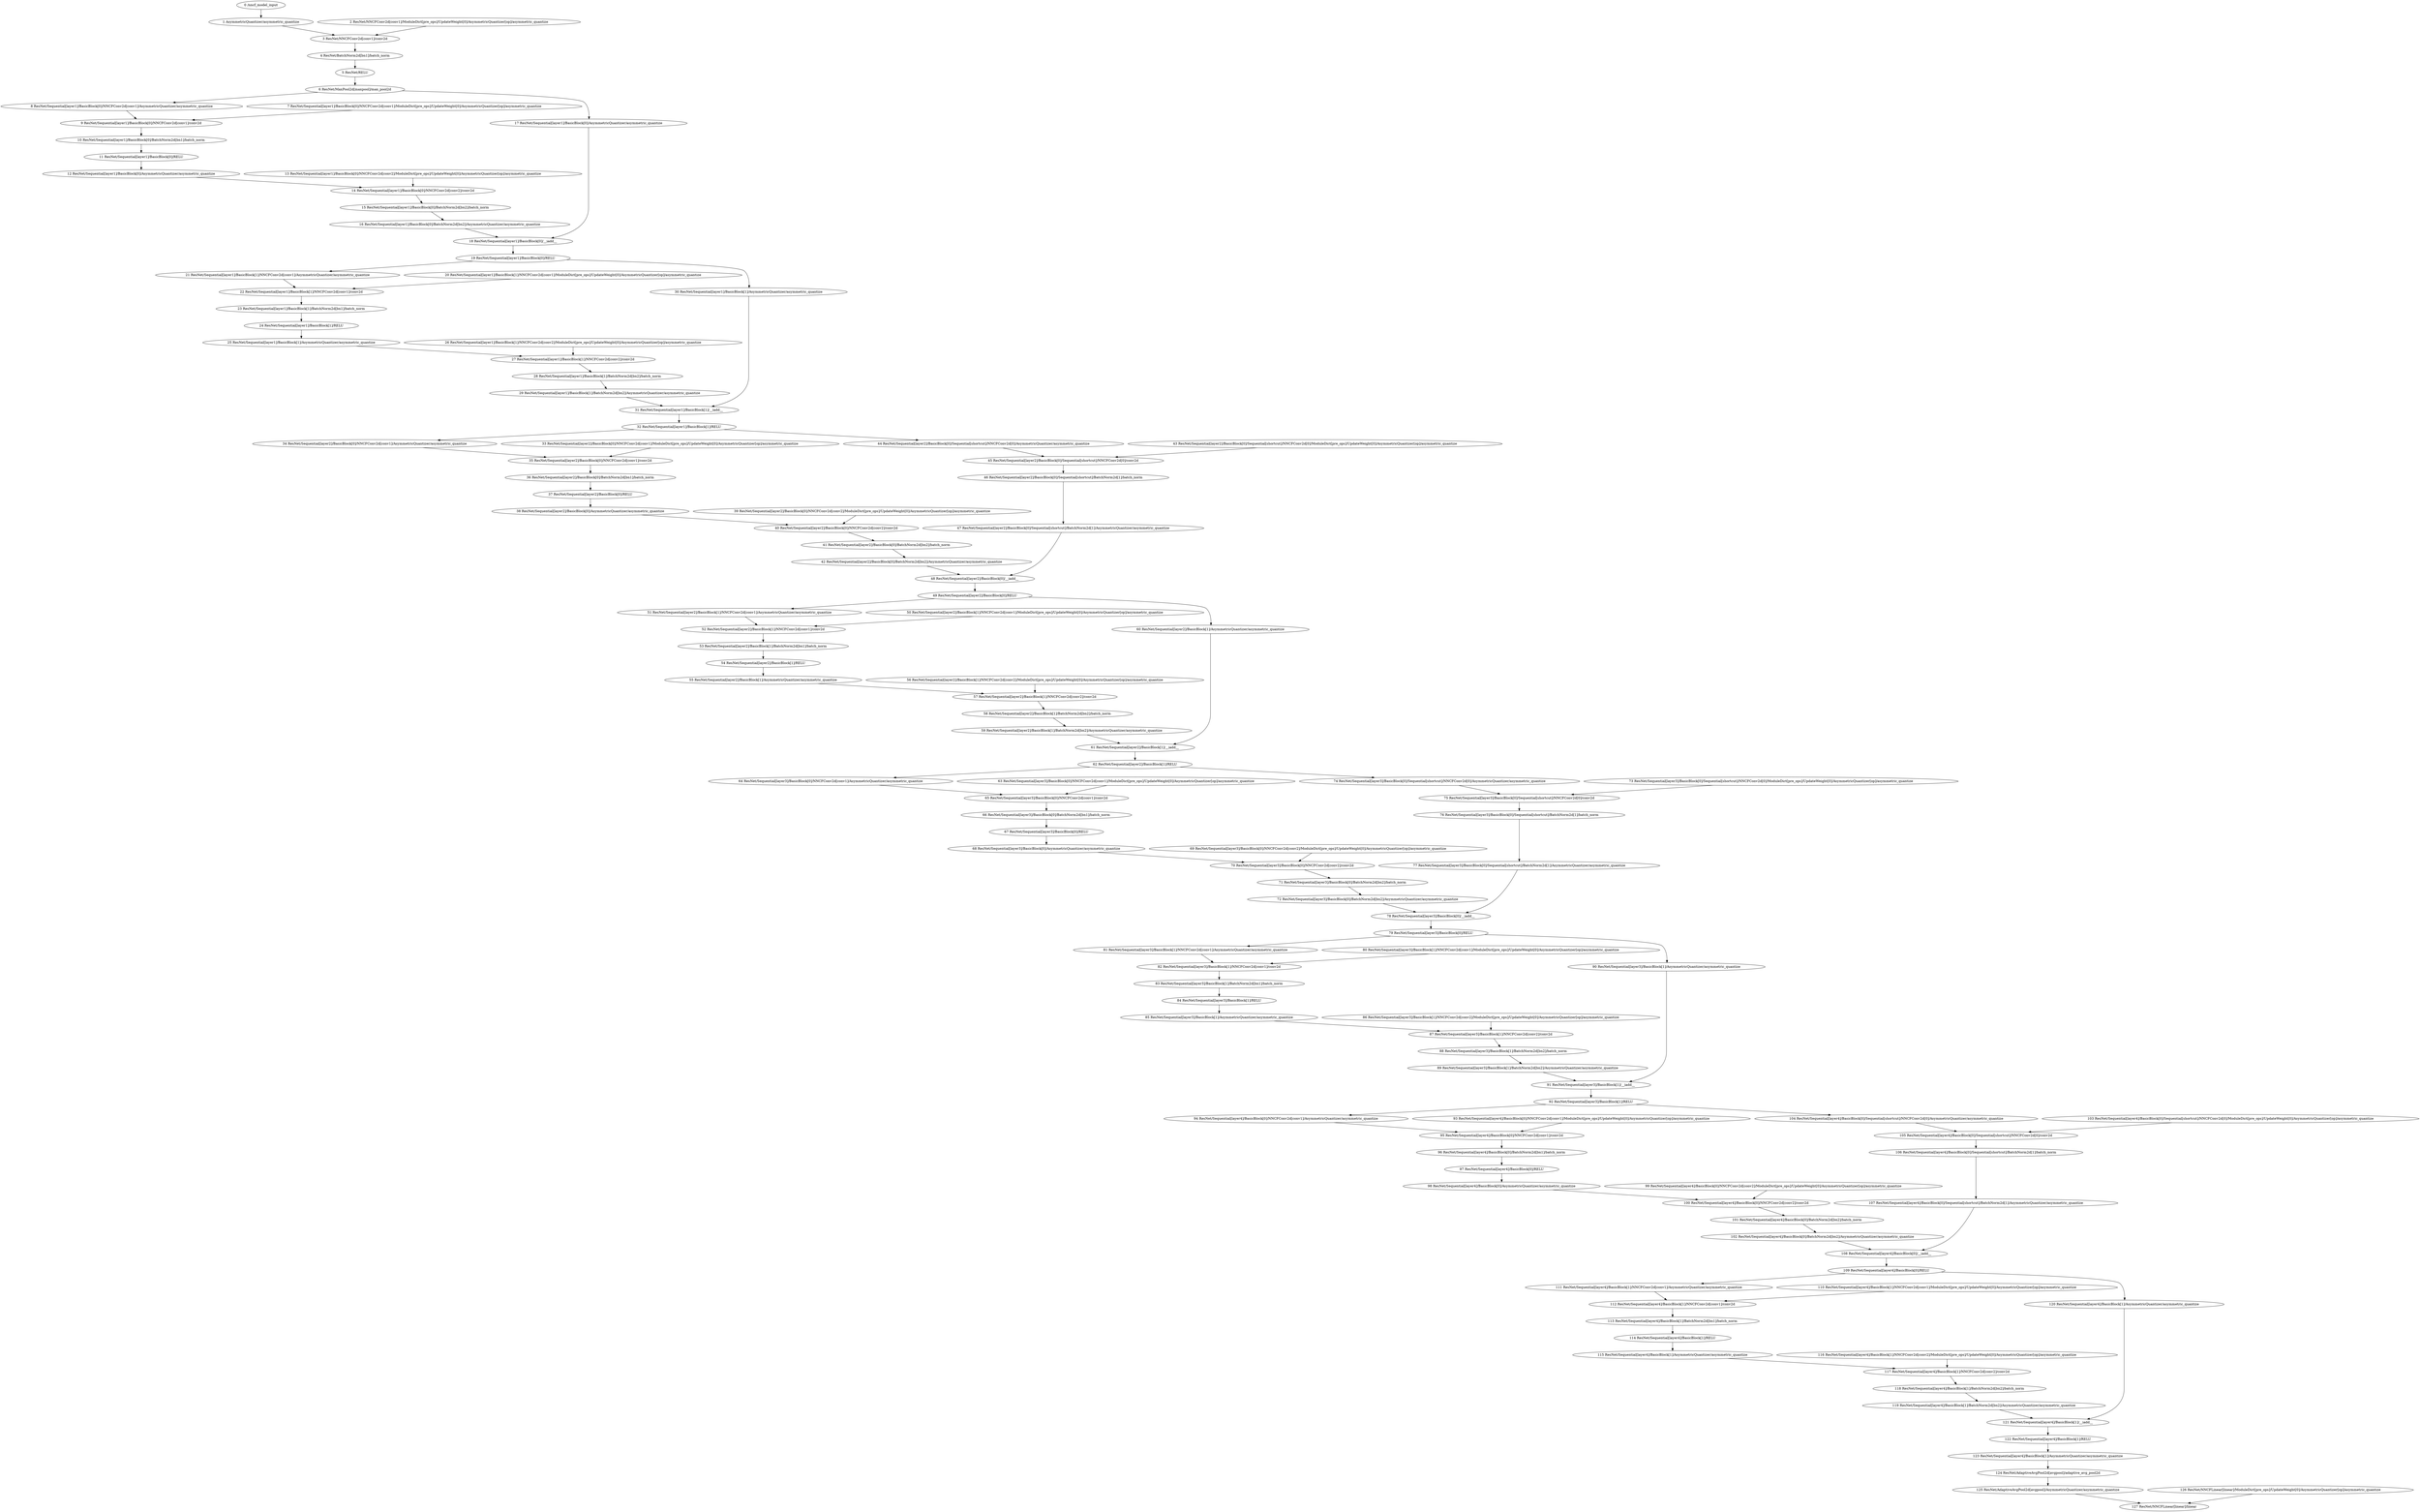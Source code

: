 strict digraph  {
"0 /nncf_model_input" [id=0, scope="", type=nncf_model_input];
"1 AsymmetricQuantizer/asymmetric_quantize" [id=1, scope=AsymmetricQuantizer, type=asymmetric_quantize];
"2 ResNet/NNCFConv2d[conv1]/ModuleDict[pre_ops]/UpdateWeight[0]/AsymmetricQuantizer[op]/asymmetric_quantize" [id=2, scope="ResNet/NNCFConv2d[conv1]/ModuleDict[pre_ops]/UpdateWeight[0]/AsymmetricQuantizer[op]", type=asymmetric_quantize];
"3 ResNet/NNCFConv2d[conv1]/conv2d" [id=3, scope="ResNet/NNCFConv2d[conv1]", type=conv2d];
"4 ResNet/BatchNorm2d[bn1]/batch_norm" [id=4, scope="ResNet/BatchNorm2d[bn1]", type=batch_norm];
"5 ResNet/RELU" [id=5, scope=ResNet, type=RELU];
"6 ResNet/MaxPool2d[maxpool]/max_pool2d" [id=6, scope="ResNet/MaxPool2d[maxpool]", type=max_pool2d];
"7 ResNet/Sequential[layer1]/BasicBlock[0]/NNCFConv2d[conv1]/ModuleDict[pre_ops]/UpdateWeight[0]/AsymmetricQuantizer[op]/asymmetric_quantize" [id=7, scope="ResNet/Sequential[layer1]/BasicBlock[0]/NNCFConv2d[conv1]/ModuleDict[pre_ops]/UpdateWeight[0]/AsymmetricQuantizer[op]", type=asymmetric_quantize];
"8 ResNet/Sequential[layer1]/BasicBlock[0]/NNCFConv2d[conv1]/AsymmetricQuantizer/asymmetric_quantize" [id=8, scope="ResNet/Sequential[layer1]/BasicBlock[0]/NNCFConv2d[conv1]/AsymmetricQuantizer", type=asymmetric_quantize];
"9 ResNet/Sequential[layer1]/BasicBlock[0]/NNCFConv2d[conv1]/conv2d" [id=9, scope="ResNet/Sequential[layer1]/BasicBlock[0]/NNCFConv2d[conv1]", type=conv2d];
"10 ResNet/Sequential[layer1]/BasicBlock[0]/BatchNorm2d[bn1]/batch_norm" [id=10, scope="ResNet/Sequential[layer1]/BasicBlock[0]/BatchNorm2d[bn1]", type=batch_norm];
"11 ResNet/Sequential[layer1]/BasicBlock[0]/RELU" [id=11, scope="ResNet/Sequential[layer1]/BasicBlock[0]", type=RELU];
"12 ResNet/Sequential[layer1]/BasicBlock[0]/AsymmetricQuantizer/asymmetric_quantize" [id=12, scope="ResNet/Sequential[layer1]/BasicBlock[0]/AsymmetricQuantizer", type=asymmetric_quantize];
"13 ResNet/Sequential[layer1]/BasicBlock[0]/NNCFConv2d[conv2]/ModuleDict[pre_ops]/UpdateWeight[0]/AsymmetricQuantizer[op]/asymmetric_quantize" [id=13, scope="ResNet/Sequential[layer1]/BasicBlock[0]/NNCFConv2d[conv2]/ModuleDict[pre_ops]/UpdateWeight[0]/AsymmetricQuantizer[op]", type=asymmetric_quantize];
"14 ResNet/Sequential[layer1]/BasicBlock[0]/NNCFConv2d[conv2]/conv2d" [id=14, scope="ResNet/Sequential[layer1]/BasicBlock[0]/NNCFConv2d[conv2]", type=conv2d];
"15 ResNet/Sequential[layer1]/BasicBlock[0]/BatchNorm2d[bn2]/batch_norm" [id=15, scope="ResNet/Sequential[layer1]/BasicBlock[0]/BatchNorm2d[bn2]", type=batch_norm];
"16 ResNet/Sequential[layer1]/BasicBlock[0]/BatchNorm2d[bn2]/AsymmetricQuantizer/asymmetric_quantize" [id=16, scope="ResNet/Sequential[layer1]/BasicBlock[0]/BatchNorm2d[bn2]/AsymmetricQuantizer", type=asymmetric_quantize];
"17 ResNet/Sequential[layer1]/BasicBlock[0]/AsymmetricQuantizer/asymmetric_quantize" [id=17, scope="ResNet/Sequential[layer1]/BasicBlock[0]/AsymmetricQuantizer", type=asymmetric_quantize];
"18 ResNet/Sequential[layer1]/BasicBlock[0]/__iadd__" [id=18, scope="ResNet/Sequential[layer1]/BasicBlock[0]", type=__iadd__];
"19 ResNet/Sequential[layer1]/BasicBlock[0]/RELU" [id=19, scope="ResNet/Sequential[layer1]/BasicBlock[0]", type=RELU];
"20 ResNet/Sequential[layer1]/BasicBlock[1]/NNCFConv2d[conv1]/ModuleDict[pre_ops]/UpdateWeight[0]/AsymmetricQuantizer[op]/asymmetric_quantize" [id=20, scope="ResNet/Sequential[layer1]/BasicBlock[1]/NNCFConv2d[conv1]/ModuleDict[pre_ops]/UpdateWeight[0]/AsymmetricQuantizer[op]", type=asymmetric_quantize];
"21 ResNet/Sequential[layer1]/BasicBlock[1]/NNCFConv2d[conv1]/AsymmetricQuantizer/asymmetric_quantize" [id=21, scope="ResNet/Sequential[layer1]/BasicBlock[1]/NNCFConv2d[conv1]/AsymmetricQuantizer", type=asymmetric_quantize];
"22 ResNet/Sequential[layer1]/BasicBlock[1]/NNCFConv2d[conv1]/conv2d" [id=22, scope="ResNet/Sequential[layer1]/BasicBlock[1]/NNCFConv2d[conv1]", type=conv2d];
"23 ResNet/Sequential[layer1]/BasicBlock[1]/BatchNorm2d[bn1]/batch_norm" [id=23, scope="ResNet/Sequential[layer1]/BasicBlock[1]/BatchNorm2d[bn1]", type=batch_norm];
"24 ResNet/Sequential[layer1]/BasicBlock[1]/RELU" [id=24, scope="ResNet/Sequential[layer1]/BasicBlock[1]", type=RELU];
"25 ResNet/Sequential[layer1]/BasicBlock[1]/AsymmetricQuantizer/asymmetric_quantize" [id=25, scope="ResNet/Sequential[layer1]/BasicBlock[1]/AsymmetricQuantizer", type=asymmetric_quantize];
"26 ResNet/Sequential[layer1]/BasicBlock[1]/NNCFConv2d[conv2]/ModuleDict[pre_ops]/UpdateWeight[0]/AsymmetricQuantizer[op]/asymmetric_quantize" [id=26, scope="ResNet/Sequential[layer1]/BasicBlock[1]/NNCFConv2d[conv2]/ModuleDict[pre_ops]/UpdateWeight[0]/AsymmetricQuantizer[op]", type=asymmetric_quantize];
"27 ResNet/Sequential[layer1]/BasicBlock[1]/NNCFConv2d[conv2]/conv2d" [id=27, scope="ResNet/Sequential[layer1]/BasicBlock[1]/NNCFConv2d[conv2]", type=conv2d];
"28 ResNet/Sequential[layer1]/BasicBlock[1]/BatchNorm2d[bn2]/batch_norm" [id=28, scope="ResNet/Sequential[layer1]/BasicBlock[1]/BatchNorm2d[bn2]", type=batch_norm];
"29 ResNet/Sequential[layer1]/BasicBlock[1]/BatchNorm2d[bn2]/AsymmetricQuantizer/asymmetric_quantize" [id=29, scope="ResNet/Sequential[layer1]/BasicBlock[1]/BatchNorm2d[bn2]/AsymmetricQuantizer", type=asymmetric_quantize];
"30 ResNet/Sequential[layer1]/BasicBlock[1]/AsymmetricQuantizer/asymmetric_quantize" [id=30, scope="ResNet/Sequential[layer1]/BasicBlock[1]/AsymmetricQuantizer", type=asymmetric_quantize];
"31 ResNet/Sequential[layer1]/BasicBlock[1]/__iadd__" [id=31, scope="ResNet/Sequential[layer1]/BasicBlock[1]", type=__iadd__];
"32 ResNet/Sequential[layer1]/BasicBlock[1]/RELU" [id=32, scope="ResNet/Sequential[layer1]/BasicBlock[1]", type=RELU];
"33 ResNet/Sequential[layer2]/BasicBlock[0]/NNCFConv2d[conv1]/ModuleDict[pre_ops]/UpdateWeight[0]/AsymmetricQuantizer[op]/asymmetric_quantize" [id=33, scope="ResNet/Sequential[layer2]/BasicBlock[0]/NNCFConv2d[conv1]/ModuleDict[pre_ops]/UpdateWeight[0]/AsymmetricQuantizer[op]", type=asymmetric_quantize];
"34 ResNet/Sequential[layer2]/BasicBlock[0]/NNCFConv2d[conv1]/AsymmetricQuantizer/asymmetric_quantize" [id=34, scope="ResNet/Sequential[layer2]/BasicBlock[0]/NNCFConv2d[conv1]/AsymmetricQuantizer", type=asymmetric_quantize];
"35 ResNet/Sequential[layer2]/BasicBlock[0]/NNCFConv2d[conv1]/conv2d" [id=35, scope="ResNet/Sequential[layer2]/BasicBlock[0]/NNCFConv2d[conv1]", type=conv2d];
"36 ResNet/Sequential[layer2]/BasicBlock[0]/BatchNorm2d[bn1]/batch_norm" [id=36, scope="ResNet/Sequential[layer2]/BasicBlock[0]/BatchNorm2d[bn1]", type=batch_norm];
"37 ResNet/Sequential[layer2]/BasicBlock[0]/RELU" [id=37, scope="ResNet/Sequential[layer2]/BasicBlock[0]", type=RELU];
"38 ResNet/Sequential[layer2]/BasicBlock[0]/AsymmetricQuantizer/asymmetric_quantize" [id=38, scope="ResNet/Sequential[layer2]/BasicBlock[0]/AsymmetricQuantizer", type=asymmetric_quantize];
"39 ResNet/Sequential[layer2]/BasicBlock[0]/NNCFConv2d[conv2]/ModuleDict[pre_ops]/UpdateWeight[0]/AsymmetricQuantizer[op]/asymmetric_quantize" [id=39, scope="ResNet/Sequential[layer2]/BasicBlock[0]/NNCFConv2d[conv2]/ModuleDict[pre_ops]/UpdateWeight[0]/AsymmetricQuantizer[op]", type=asymmetric_quantize];
"40 ResNet/Sequential[layer2]/BasicBlock[0]/NNCFConv2d[conv2]/conv2d" [id=40, scope="ResNet/Sequential[layer2]/BasicBlock[0]/NNCFConv2d[conv2]", type=conv2d];
"41 ResNet/Sequential[layer2]/BasicBlock[0]/BatchNorm2d[bn2]/batch_norm" [id=41, scope="ResNet/Sequential[layer2]/BasicBlock[0]/BatchNorm2d[bn2]", type=batch_norm];
"42 ResNet/Sequential[layer2]/BasicBlock[0]/BatchNorm2d[bn2]/AsymmetricQuantizer/asymmetric_quantize" [id=42, scope="ResNet/Sequential[layer2]/BasicBlock[0]/BatchNorm2d[bn2]/AsymmetricQuantizer", type=asymmetric_quantize];
"43 ResNet/Sequential[layer2]/BasicBlock[0]/Sequential[shortcut]/NNCFConv2d[0]/ModuleDict[pre_ops]/UpdateWeight[0]/AsymmetricQuantizer[op]/asymmetric_quantize" [id=43, scope="ResNet/Sequential[layer2]/BasicBlock[0]/Sequential[shortcut]/NNCFConv2d[0]/ModuleDict[pre_ops]/UpdateWeight[0]/AsymmetricQuantizer[op]", type=asymmetric_quantize];
"44 ResNet/Sequential[layer2]/BasicBlock[0]/Sequential[shortcut]/NNCFConv2d[0]/AsymmetricQuantizer/asymmetric_quantize" [id=44, scope="ResNet/Sequential[layer2]/BasicBlock[0]/Sequential[shortcut]/NNCFConv2d[0]/AsymmetricQuantizer", type=asymmetric_quantize];
"45 ResNet/Sequential[layer2]/BasicBlock[0]/Sequential[shortcut]/NNCFConv2d[0]/conv2d" [id=45, scope="ResNet/Sequential[layer2]/BasicBlock[0]/Sequential[shortcut]/NNCFConv2d[0]", type=conv2d];
"46 ResNet/Sequential[layer2]/BasicBlock[0]/Sequential[shortcut]/BatchNorm2d[1]/batch_norm" [id=46, scope="ResNet/Sequential[layer2]/BasicBlock[0]/Sequential[shortcut]/BatchNorm2d[1]", type=batch_norm];
"47 ResNet/Sequential[layer2]/BasicBlock[0]/Sequential[shortcut]/BatchNorm2d[1]/AsymmetricQuantizer/asymmetric_quantize" [id=47, scope="ResNet/Sequential[layer2]/BasicBlock[0]/Sequential[shortcut]/BatchNorm2d[1]/AsymmetricQuantizer", type=asymmetric_quantize];
"48 ResNet/Sequential[layer2]/BasicBlock[0]/__iadd__" [id=48, scope="ResNet/Sequential[layer2]/BasicBlock[0]", type=__iadd__];
"49 ResNet/Sequential[layer2]/BasicBlock[0]/RELU" [id=49, scope="ResNet/Sequential[layer2]/BasicBlock[0]", type=RELU];
"50 ResNet/Sequential[layer2]/BasicBlock[1]/NNCFConv2d[conv1]/ModuleDict[pre_ops]/UpdateWeight[0]/AsymmetricQuantizer[op]/asymmetric_quantize" [id=50, scope="ResNet/Sequential[layer2]/BasicBlock[1]/NNCFConv2d[conv1]/ModuleDict[pre_ops]/UpdateWeight[0]/AsymmetricQuantizer[op]", type=asymmetric_quantize];
"51 ResNet/Sequential[layer2]/BasicBlock[1]/NNCFConv2d[conv1]/AsymmetricQuantizer/asymmetric_quantize" [id=51, scope="ResNet/Sequential[layer2]/BasicBlock[1]/NNCFConv2d[conv1]/AsymmetricQuantizer", type=asymmetric_quantize];
"52 ResNet/Sequential[layer2]/BasicBlock[1]/NNCFConv2d[conv1]/conv2d" [id=52, scope="ResNet/Sequential[layer2]/BasicBlock[1]/NNCFConv2d[conv1]", type=conv2d];
"53 ResNet/Sequential[layer2]/BasicBlock[1]/BatchNorm2d[bn1]/batch_norm" [id=53, scope="ResNet/Sequential[layer2]/BasicBlock[1]/BatchNorm2d[bn1]", type=batch_norm];
"54 ResNet/Sequential[layer2]/BasicBlock[1]/RELU" [id=54, scope="ResNet/Sequential[layer2]/BasicBlock[1]", type=RELU];
"55 ResNet/Sequential[layer2]/BasicBlock[1]/AsymmetricQuantizer/asymmetric_quantize" [id=55, scope="ResNet/Sequential[layer2]/BasicBlock[1]/AsymmetricQuantizer", type=asymmetric_quantize];
"56 ResNet/Sequential[layer2]/BasicBlock[1]/NNCFConv2d[conv2]/ModuleDict[pre_ops]/UpdateWeight[0]/AsymmetricQuantizer[op]/asymmetric_quantize" [id=56, scope="ResNet/Sequential[layer2]/BasicBlock[1]/NNCFConv2d[conv2]/ModuleDict[pre_ops]/UpdateWeight[0]/AsymmetricQuantizer[op]", type=asymmetric_quantize];
"57 ResNet/Sequential[layer2]/BasicBlock[1]/NNCFConv2d[conv2]/conv2d" [id=57, scope="ResNet/Sequential[layer2]/BasicBlock[1]/NNCFConv2d[conv2]", type=conv2d];
"58 ResNet/Sequential[layer2]/BasicBlock[1]/BatchNorm2d[bn2]/batch_norm" [id=58, scope="ResNet/Sequential[layer2]/BasicBlock[1]/BatchNorm2d[bn2]", type=batch_norm];
"59 ResNet/Sequential[layer2]/BasicBlock[1]/BatchNorm2d[bn2]/AsymmetricQuantizer/asymmetric_quantize" [id=59, scope="ResNet/Sequential[layer2]/BasicBlock[1]/BatchNorm2d[bn2]/AsymmetricQuantizer", type=asymmetric_quantize];
"60 ResNet/Sequential[layer2]/BasicBlock[1]/AsymmetricQuantizer/asymmetric_quantize" [id=60, scope="ResNet/Sequential[layer2]/BasicBlock[1]/AsymmetricQuantizer", type=asymmetric_quantize];
"61 ResNet/Sequential[layer2]/BasicBlock[1]/__iadd__" [id=61, scope="ResNet/Sequential[layer2]/BasicBlock[1]", type=__iadd__];
"62 ResNet/Sequential[layer2]/BasicBlock[1]/RELU" [id=62, scope="ResNet/Sequential[layer2]/BasicBlock[1]", type=RELU];
"63 ResNet/Sequential[layer3]/BasicBlock[0]/NNCFConv2d[conv1]/ModuleDict[pre_ops]/UpdateWeight[0]/AsymmetricQuantizer[op]/asymmetric_quantize" [id=63, scope="ResNet/Sequential[layer3]/BasicBlock[0]/NNCFConv2d[conv1]/ModuleDict[pre_ops]/UpdateWeight[0]/AsymmetricQuantizer[op]", type=asymmetric_quantize];
"64 ResNet/Sequential[layer3]/BasicBlock[0]/NNCFConv2d[conv1]/AsymmetricQuantizer/asymmetric_quantize" [id=64, scope="ResNet/Sequential[layer3]/BasicBlock[0]/NNCFConv2d[conv1]/AsymmetricQuantizer", type=asymmetric_quantize];
"65 ResNet/Sequential[layer3]/BasicBlock[0]/NNCFConv2d[conv1]/conv2d" [id=65, scope="ResNet/Sequential[layer3]/BasicBlock[0]/NNCFConv2d[conv1]", type=conv2d];
"66 ResNet/Sequential[layer3]/BasicBlock[0]/BatchNorm2d[bn1]/batch_norm" [id=66, scope="ResNet/Sequential[layer3]/BasicBlock[0]/BatchNorm2d[bn1]", type=batch_norm];
"67 ResNet/Sequential[layer3]/BasicBlock[0]/RELU" [id=67, scope="ResNet/Sequential[layer3]/BasicBlock[0]", type=RELU];
"68 ResNet/Sequential[layer3]/BasicBlock[0]/AsymmetricQuantizer/asymmetric_quantize" [id=68, scope="ResNet/Sequential[layer3]/BasicBlock[0]/AsymmetricQuantizer", type=asymmetric_quantize];
"69 ResNet/Sequential[layer3]/BasicBlock[0]/NNCFConv2d[conv2]/ModuleDict[pre_ops]/UpdateWeight[0]/AsymmetricQuantizer[op]/asymmetric_quantize" [id=69, scope="ResNet/Sequential[layer3]/BasicBlock[0]/NNCFConv2d[conv2]/ModuleDict[pre_ops]/UpdateWeight[0]/AsymmetricQuantizer[op]", type=asymmetric_quantize];
"70 ResNet/Sequential[layer3]/BasicBlock[0]/NNCFConv2d[conv2]/conv2d" [id=70, scope="ResNet/Sequential[layer3]/BasicBlock[0]/NNCFConv2d[conv2]", type=conv2d];
"71 ResNet/Sequential[layer3]/BasicBlock[0]/BatchNorm2d[bn2]/batch_norm" [id=71, scope="ResNet/Sequential[layer3]/BasicBlock[0]/BatchNorm2d[bn2]", type=batch_norm];
"72 ResNet/Sequential[layer3]/BasicBlock[0]/BatchNorm2d[bn2]/AsymmetricQuantizer/asymmetric_quantize" [id=72, scope="ResNet/Sequential[layer3]/BasicBlock[0]/BatchNorm2d[bn2]/AsymmetricQuantizer", type=asymmetric_quantize];
"73 ResNet/Sequential[layer3]/BasicBlock[0]/Sequential[shortcut]/NNCFConv2d[0]/ModuleDict[pre_ops]/UpdateWeight[0]/AsymmetricQuantizer[op]/asymmetric_quantize" [id=73, scope="ResNet/Sequential[layer3]/BasicBlock[0]/Sequential[shortcut]/NNCFConv2d[0]/ModuleDict[pre_ops]/UpdateWeight[0]/AsymmetricQuantizer[op]", type=asymmetric_quantize];
"74 ResNet/Sequential[layer3]/BasicBlock[0]/Sequential[shortcut]/NNCFConv2d[0]/AsymmetricQuantizer/asymmetric_quantize" [id=74, scope="ResNet/Sequential[layer3]/BasicBlock[0]/Sequential[shortcut]/NNCFConv2d[0]/AsymmetricQuantizer", type=asymmetric_quantize];
"75 ResNet/Sequential[layer3]/BasicBlock[0]/Sequential[shortcut]/NNCFConv2d[0]/conv2d" [id=75, scope="ResNet/Sequential[layer3]/BasicBlock[0]/Sequential[shortcut]/NNCFConv2d[0]", type=conv2d];
"76 ResNet/Sequential[layer3]/BasicBlock[0]/Sequential[shortcut]/BatchNorm2d[1]/batch_norm" [id=76, scope="ResNet/Sequential[layer3]/BasicBlock[0]/Sequential[shortcut]/BatchNorm2d[1]", type=batch_norm];
"77 ResNet/Sequential[layer3]/BasicBlock[0]/Sequential[shortcut]/BatchNorm2d[1]/AsymmetricQuantizer/asymmetric_quantize" [id=77, scope="ResNet/Sequential[layer3]/BasicBlock[0]/Sequential[shortcut]/BatchNorm2d[1]/AsymmetricQuantizer", type=asymmetric_quantize];
"78 ResNet/Sequential[layer3]/BasicBlock[0]/__iadd__" [id=78, scope="ResNet/Sequential[layer3]/BasicBlock[0]", type=__iadd__];
"79 ResNet/Sequential[layer3]/BasicBlock[0]/RELU" [id=79, scope="ResNet/Sequential[layer3]/BasicBlock[0]", type=RELU];
"80 ResNet/Sequential[layer3]/BasicBlock[1]/NNCFConv2d[conv1]/ModuleDict[pre_ops]/UpdateWeight[0]/AsymmetricQuantizer[op]/asymmetric_quantize" [id=80, scope="ResNet/Sequential[layer3]/BasicBlock[1]/NNCFConv2d[conv1]/ModuleDict[pre_ops]/UpdateWeight[0]/AsymmetricQuantizer[op]", type=asymmetric_quantize];
"81 ResNet/Sequential[layer3]/BasicBlock[1]/NNCFConv2d[conv1]/AsymmetricQuantizer/asymmetric_quantize" [id=81, scope="ResNet/Sequential[layer3]/BasicBlock[1]/NNCFConv2d[conv1]/AsymmetricQuantizer", type=asymmetric_quantize];
"82 ResNet/Sequential[layer3]/BasicBlock[1]/NNCFConv2d[conv1]/conv2d" [id=82, scope="ResNet/Sequential[layer3]/BasicBlock[1]/NNCFConv2d[conv1]", type=conv2d];
"83 ResNet/Sequential[layer3]/BasicBlock[1]/BatchNorm2d[bn1]/batch_norm" [id=83, scope="ResNet/Sequential[layer3]/BasicBlock[1]/BatchNorm2d[bn1]", type=batch_norm];
"84 ResNet/Sequential[layer3]/BasicBlock[1]/RELU" [id=84, scope="ResNet/Sequential[layer3]/BasicBlock[1]", type=RELU];
"85 ResNet/Sequential[layer3]/BasicBlock[1]/AsymmetricQuantizer/asymmetric_quantize" [id=85, scope="ResNet/Sequential[layer3]/BasicBlock[1]/AsymmetricQuantizer", type=asymmetric_quantize];
"86 ResNet/Sequential[layer3]/BasicBlock[1]/NNCFConv2d[conv2]/ModuleDict[pre_ops]/UpdateWeight[0]/AsymmetricQuantizer[op]/asymmetric_quantize" [id=86, scope="ResNet/Sequential[layer3]/BasicBlock[1]/NNCFConv2d[conv2]/ModuleDict[pre_ops]/UpdateWeight[0]/AsymmetricQuantizer[op]", type=asymmetric_quantize];
"87 ResNet/Sequential[layer3]/BasicBlock[1]/NNCFConv2d[conv2]/conv2d" [id=87, scope="ResNet/Sequential[layer3]/BasicBlock[1]/NNCFConv2d[conv2]", type=conv2d];
"88 ResNet/Sequential[layer3]/BasicBlock[1]/BatchNorm2d[bn2]/batch_norm" [id=88, scope="ResNet/Sequential[layer3]/BasicBlock[1]/BatchNorm2d[bn2]", type=batch_norm];
"89 ResNet/Sequential[layer3]/BasicBlock[1]/BatchNorm2d[bn2]/AsymmetricQuantizer/asymmetric_quantize" [id=89, scope="ResNet/Sequential[layer3]/BasicBlock[1]/BatchNorm2d[bn2]/AsymmetricQuantizer", type=asymmetric_quantize];
"90 ResNet/Sequential[layer3]/BasicBlock[1]/AsymmetricQuantizer/asymmetric_quantize" [id=90, scope="ResNet/Sequential[layer3]/BasicBlock[1]/AsymmetricQuantizer", type=asymmetric_quantize];
"91 ResNet/Sequential[layer3]/BasicBlock[1]/__iadd__" [id=91, scope="ResNet/Sequential[layer3]/BasicBlock[1]", type=__iadd__];
"92 ResNet/Sequential[layer3]/BasicBlock[1]/RELU" [id=92, scope="ResNet/Sequential[layer3]/BasicBlock[1]", type=RELU];
"93 ResNet/Sequential[layer4]/BasicBlock[0]/NNCFConv2d[conv1]/ModuleDict[pre_ops]/UpdateWeight[0]/AsymmetricQuantizer[op]/asymmetric_quantize" [id=93, scope="ResNet/Sequential[layer4]/BasicBlock[0]/NNCFConv2d[conv1]/ModuleDict[pre_ops]/UpdateWeight[0]/AsymmetricQuantizer[op]", type=asymmetric_quantize];
"94 ResNet/Sequential[layer4]/BasicBlock[0]/NNCFConv2d[conv1]/AsymmetricQuantizer/asymmetric_quantize" [id=94, scope="ResNet/Sequential[layer4]/BasicBlock[0]/NNCFConv2d[conv1]/AsymmetricQuantizer", type=asymmetric_quantize];
"95 ResNet/Sequential[layer4]/BasicBlock[0]/NNCFConv2d[conv1]/conv2d" [id=95, scope="ResNet/Sequential[layer4]/BasicBlock[0]/NNCFConv2d[conv1]", type=conv2d];
"96 ResNet/Sequential[layer4]/BasicBlock[0]/BatchNorm2d[bn1]/batch_norm" [id=96, scope="ResNet/Sequential[layer4]/BasicBlock[0]/BatchNorm2d[bn1]", type=batch_norm];
"97 ResNet/Sequential[layer4]/BasicBlock[0]/RELU" [id=97, scope="ResNet/Sequential[layer4]/BasicBlock[0]", type=RELU];
"98 ResNet/Sequential[layer4]/BasicBlock[0]/AsymmetricQuantizer/asymmetric_quantize" [id=98, scope="ResNet/Sequential[layer4]/BasicBlock[0]/AsymmetricQuantizer", type=asymmetric_quantize];
"99 ResNet/Sequential[layer4]/BasicBlock[0]/NNCFConv2d[conv2]/ModuleDict[pre_ops]/UpdateWeight[0]/AsymmetricQuantizer[op]/asymmetric_quantize" [id=99, scope="ResNet/Sequential[layer4]/BasicBlock[0]/NNCFConv2d[conv2]/ModuleDict[pre_ops]/UpdateWeight[0]/AsymmetricQuantizer[op]", type=asymmetric_quantize];
"100 ResNet/Sequential[layer4]/BasicBlock[0]/NNCFConv2d[conv2]/conv2d" [id=100, scope="ResNet/Sequential[layer4]/BasicBlock[0]/NNCFConv2d[conv2]", type=conv2d];
"101 ResNet/Sequential[layer4]/BasicBlock[0]/BatchNorm2d[bn2]/batch_norm" [id=101, scope="ResNet/Sequential[layer4]/BasicBlock[0]/BatchNorm2d[bn2]", type=batch_norm];
"102 ResNet/Sequential[layer4]/BasicBlock[0]/BatchNorm2d[bn2]/AsymmetricQuantizer/asymmetric_quantize" [id=102, scope="ResNet/Sequential[layer4]/BasicBlock[0]/BatchNorm2d[bn2]/AsymmetricQuantizer", type=asymmetric_quantize];
"103 ResNet/Sequential[layer4]/BasicBlock[0]/Sequential[shortcut]/NNCFConv2d[0]/ModuleDict[pre_ops]/UpdateWeight[0]/AsymmetricQuantizer[op]/asymmetric_quantize" [id=103, scope="ResNet/Sequential[layer4]/BasicBlock[0]/Sequential[shortcut]/NNCFConv2d[0]/ModuleDict[pre_ops]/UpdateWeight[0]/AsymmetricQuantizer[op]", type=asymmetric_quantize];
"104 ResNet/Sequential[layer4]/BasicBlock[0]/Sequential[shortcut]/NNCFConv2d[0]/AsymmetricQuantizer/asymmetric_quantize" [id=104, scope="ResNet/Sequential[layer4]/BasicBlock[0]/Sequential[shortcut]/NNCFConv2d[0]/AsymmetricQuantizer", type=asymmetric_quantize];
"105 ResNet/Sequential[layer4]/BasicBlock[0]/Sequential[shortcut]/NNCFConv2d[0]/conv2d" [id=105, scope="ResNet/Sequential[layer4]/BasicBlock[0]/Sequential[shortcut]/NNCFConv2d[0]", type=conv2d];
"106 ResNet/Sequential[layer4]/BasicBlock[0]/Sequential[shortcut]/BatchNorm2d[1]/batch_norm" [id=106, scope="ResNet/Sequential[layer4]/BasicBlock[0]/Sequential[shortcut]/BatchNorm2d[1]", type=batch_norm];
"107 ResNet/Sequential[layer4]/BasicBlock[0]/Sequential[shortcut]/BatchNorm2d[1]/AsymmetricQuantizer/asymmetric_quantize" [id=107, scope="ResNet/Sequential[layer4]/BasicBlock[0]/Sequential[shortcut]/BatchNorm2d[1]/AsymmetricQuantizer", type=asymmetric_quantize];
"108 ResNet/Sequential[layer4]/BasicBlock[0]/__iadd__" [id=108, scope="ResNet/Sequential[layer4]/BasicBlock[0]", type=__iadd__];
"109 ResNet/Sequential[layer4]/BasicBlock[0]/RELU" [id=109, scope="ResNet/Sequential[layer4]/BasicBlock[0]", type=RELU];
"110 ResNet/Sequential[layer4]/BasicBlock[1]/NNCFConv2d[conv1]/ModuleDict[pre_ops]/UpdateWeight[0]/AsymmetricQuantizer[op]/asymmetric_quantize" [id=110, scope="ResNet/Sequential[layer4]/BasicBlock[1]/NNCFConv2d[conv1]/ModuleDict[pre_ops]/UpdateWeight[0]/AsymmetricQuantizer[op]", type=asymmetric_quantize];
"111 ResNet/Sequential[layer4]/BasicBlock[1]/NNCFConv2d[conv1]/AsymmetricQuantizer/asymmetric_quantize" [id=111, scope="ResNet/Sequential[layer4]/BasicBlock[1]/NNCFConv2d[conv1]/AsymmetricQuantizer", type=asymmetric_quantize];
"112 ResNet/Sequential[layer4]/BasicBlock[1]/NNCFConv2d[conv1]/conv2d" [id=112, scope="ResNet/Sequential[layer4]/BasicBlock[1]/NNCFConv2d[conv1]", type=conv2d];
"113 ResNet/Sequential[layer4]/BasicBlock[1]/BatchNorm2d[bn1]/batch_norm" [id=113, scope="ResNet/Sequential[layer4]/BasicBlock[1]/BatchNorm2d[bn1]", type=batch_norm];
"114 ResNet/Sequential[layer4]/BasicBlock[1]/RELU" [id=114, scope="ResNet/Sequential[layer4]/BasicBlock[1]", type=RELU];
"115 ResNet/Sequential[layer4]/BasicBlock[1]/AsymmetricQuantizer/asymmetric_quantize" [id=115, scope="ResNet/Sequential[layer4]/BasicBlock[1]/AsymmetricQuantizer", type=asymmetric_quantize];
"116 ResNet/Sequential[layer4]/BasicBlock[1]/NNCFConv2d[conv2]/ModuleDict[pre_ops]/UpdateWeight[0]/AsymmetricQuantizer[op]/asymmetric_quantize" [id=116, scope="ResNet/Sequential[layer4]/BasicBlock[1]/NNCFConv2d[conv2]/ModuleDict[pre_ops]/UpdateWeight[0]/AsymmetricQuantizer[op]", type=asymmetric_quantize];
"117 ResNet/Sequential[layer4]/BasicBlock[1]/NNCFConv2d[conv2]/conv2d" [id=117, scope="ResNet/Sequential[layer4]/BasicBlock[1]/NNCFConv2d[conv2]", type=conv2d];
"118 ResNet/Sequential[layer4]/BasicBlock[1]/BatchNorm2d[bn2]/batch_norm" [id=118, scope="ResNet/Sequential[layer4]/BasicBlock[1]/BatchNorm2d[bn2]", type=batch_norm];
"119 ResNet/Sequential[layer4]/BasicBlock[1]/BatchNorm2d[bn2]/AsymmetricQuantizer/asymmetric_quantize" [id=119, scope="ResNet/Sequential[layer4]/BasicBlock[1]/BatchNorm2d[bn2]/AsymmetricQuantizer", type=asymmetric_quantize];
"120 ResNet/Sequential[layer4]/BasicBlock[1]/AsymmetricQuantizer/asymmetric_quantize" [id=120, scope="ResNet/Sequential[layer4]/BasicBlock[1]/AsymmetricQuantizer", type=asymmetric_quantize];
"121 ResNet/Sequential[layer4]/BasicBlock[1]/__iadd__" [id=121, scope="ResNet/Sequential[layer4]/BasicBlock[1]", type=__iadd__];
"122 ResNet/Sequential[layer4]/BasicBlock[1]/RELU" [id=122, scope="ResNet/Sequential[layer4]/BasicBlock[1]", type=RELU];
"123 ResNet/Sequential[layer4]/BasicBlock[1]/AsymmetricQuantizer/asymmetric_quantize" [id=123, scope="ResNet/Sequential[layer4]/BasicBlock[1]/AsymmetricQuantizer", type=asymmetric_quantize];
"124 ResNet/AdaptiveAvgPool2d[avgpool]/adaptive_avg_pool2d" [id=124, scope="ResNet/AdaptiveAvgPool2d[avgpool]", type=adaptive_avg_pool2d];
"125 ResNet/AdaptiveAvgPool2d[avgpool]/AsymmetricQuantizer/asymmetric_quantize" [id=125, scope="ResNet/AdaptiveAvgPool2d[avgpool]/AsymmetricQuantizer", type=asymmetric_quantize];
"126 ResNet/NNCFLinear[linear]/ModuleDict[pre_ops]/UpdateWeight[0]/AsymmetricQuantizer[op]/asymmetric_quantize" [id=126, scope="ResNet/NNCFLinear[linear]/ModuleDict[pre_ops]/UpdateWeight[0]/AsymmetricQuantizer[op]", type=asymmetric_quantize];
"127 ResNet/NNCFLinear[linear]/linear" [id=127, scope="ResNet/NNCFLinear[linear]", type=linear];
"0 /nncf_model_input" -> "1 AsymmetricQuantizer/asymmetric_quantize";
"1 AsymmetricQuantizer/asymmetric_quantize" -> "3 ResNet/NNCFConv2d[conv1]/conv2d";
"2 ResNet/NNCFConv2d[conv1]/ModuleDict[pre_ops]/UpdateWeight[0]/AsymmetricQuantizer[op]/asymmetric_quantize" -> "3 ResNet/NNCFConv2d[conv1]/conv2d";
"3 ResNet/NNCFConv2d[conv1]/conv2d" -> "4 ResNet/BatchNorm2d[bn1]/batch_norm";
"4 ResNet/BatchNorm2d[bn1]/batch_norm" -> "5 ResNet/RELU";
"5 ResNet/RELU" -> "6 ResNet/MaxPool2d[maxpool]/max_pool2d";
"6 ResNet/MaxPool2d[maxpool]/max_pool2d" -> "8 ResNet/Sequential[layer1]/BasicBlock[0]/NNCFConv2d[conv1]/AsymmetricQuantizer/asymmetric_quantize";
"7 ResNet/Sequential[layer1]/BasicBlock[0]/NNCFConv2d[conv1]/ModuleDict[pre_ops]/UpdateWeight[0]/AsymmetricQuantizer[op]/asymmetric_quantize" -> "9 ResNet/Sequential[layer1]/BasicBlock[0]/NNCFConv2d[conv1]/conv2d";
"8 ResNet/Sequential[layer1]/BasicBlock[0]/NNCFConv2d[conv1]/AsymmetricQuantizer/asymmetric_quantize" -> "9 ResNet/Sequential[layer1]/BasicBlock[0]/NNCFConv2d[conv1]/conv2d";
"6 ResNet/MaxPool2d[maxpool]/max_pool2d" -> "17 ResNet/Sequential[layer1]/BasicBlock[0]/AsymmetricQuantizer/asymmetric_quantize";
"9 ResNet/Sequential[layer1]/BasicBlock[0]/NNCFConv2d[conv1]/conv2d" -> "10 ResNet/Sequential[layer1]/BasicBlock[0]/BatchNorm2d[bn1]/batch_norm";
"10 ResNet/Sequential[layer1]/BasicBlock[0]/BatchNorm2d[bn1]/batch_norm" -> "11 ResNet/Sequential[layer1]/BasicBlock[0]/RELU";
"11 ResNet/Sequential[layer1]/BasicBlock[0]/RELU" -> "12 ResNet/Sequential[layer1]/BasicBlock[0]/AsymmetricQuantizer/asymmetric_quantize";
"12 ResNet/Sequential[layer1]/BasicBlock[0]/AsymmetricQuantizer/asymmetric_quantize" -> "14 ResNet/Sequential[layer1]/BasicBlock[0]/NNCFConv2d[conv2]/conv2d";
"13 ResNet/Sequential[layer1]/BasicBlock[0]/NNCFConv2d[conv2]/ModuleDict[pre_ops]/UpdateWeight[0]/AsymmetricQuantizer[op]/asymmetric_quantize" -> "14 ResNet/Sequential[layer1]/BasicBlock[0]/NNCFConv2d[conv2]/conv2d";
"14 ResNet/Sequential[layer1]/BasicBlock[0]/NNCFConv2d[conv2]/conv2d" -> "15 ResNet/Sequential[layer1]/BasicBlock[0]/BatchNorm2d[bn2]/batch_norm";
"15 ResNet/Sequential[layer1]/BasicBlock[0]/BatchNorm2d[bn2]/batch_norm" -> "16 ResNet/Sequential[layer1]/BasicBlock[0]/BatchNorm2d[bn2]/AsymmetricQuantizer/asymmetric_quantize";
"16 ResNet/Sequential[layer1]/BasicBlock[0]/BatchNorm2d[bn2]/AsymmetricQuantizer/asymmetric_quantize" -> "18 ResNet/Sequential[layer1]/BasicBlock[0]/__iadd__";
"17 ResNet/Sequential[layer1]/BasicBlock[0]/AsymmetricQuantizer/asymmetric_quantize" -> "18 ResNet/Sequential[layer1]/BasicBlock[0]/__iadd__";
"18 ResNet/Sequential[layer1]/BasicBlock[0]/__iadd__" -> "19 ResNet/Sequential[layer1]/BasicBlock[0]/RELU";
"19 ResNet/Sequential[layer1]/BasicBlock[0]/RELU" -> "21 ResNet/Sequential[layer1]/BasicBlock[1]/NNCFConv2d[conv1]/AsymmetricQuantizer/asymmetric_quantize";
"19 ResNet/Sequential[layer1]/BasicBlock[0]/RELU" -> "30 ResNet/Sequential[layer1]/BasicBlock[1]/AsymmetricQuantizer/asymmetric_quantize";
"20 ResNet/Sequential[layer1]/BasicBlock[1]/NNCFConv2d[conv1]/ModuleDict[pre_ops]/UpdateWeight[0]/AsymmetricQuantizer[op]/asymmetric_quantize" -> "22 ResNet/Sequential[layer1]/BasicBlock[1]/NNCFConv2d[conv1]/conv2d";
"21 ResNet/Sequential[layer1]/BasicBlock[1]/NNCFConv2d[conv1]/AsymmetricQuantizer/asymmetric_quantize" -> "22 ResNet/Sequential[layer1]/BasicBlock[1]/NNCFConv2d[conv1]/conv2d";
"22 ResNet/Sequential[layer1]/BasicBlock[1]/NNCFConv2d[conv1]/conv2d" -> "23 ResNet/Sequential[layer1]/BasicBlock[1]/BatchNorm2d[bn1]/batch_norm";
"23 ResNet/Sequential[layer1]/BasicBlock[1]/BatchNorm2d[bn1]/batch_norm" -> "24 ResNet/Sequential[layer1]/BasicBlock[1]/RELU";
"24 ResNet/Sequential[layer1]/BasicBlock[1]/RELU" -> "25 ResNet/Sequential[layer1]/BasicBlock[1]/AsymmetricQuantizer/asymmetric_quantize";
"25 ResNet/Sequential[layer1]/BasicBlock[1]/AsymmetricQuantizer/asymmetric_quantize" -> "27 ResNet/Sequential[layer1]/BasicBlock[1]/NNCFConv2d[conv2]/conv2d";
"26 ResNet/Sequential[layer1]/BasicBlock[1]/NNCFConv2d[conv2]/ModuleDict[pre_ops]/UpdateWeight[0]/AsymmetricQuantizer[op]/asymmetric_quantize" -> "27 ResNet/Sequential[layer1]/BasicBlock[1]/NNCFConv2d[conv2]/conv2d";
"27 ResNet/Sequential[layer1]/BasicBlock[1]/NNCFConv2d[conv2]/conv2d" -> "28 ResNet/Sequential[layer1]/BasicBlock[1]/BatchNorm2d[bn2]/batch_norm";
"28 ResNet/Sequential[layer1]/BasicBlock[1]/BatchNorm2d[bn2]/batch_norm" -> "29 ResNet/Sequential[layer1]/BasicBlock[1]/BatchNorm2d[bn2]/AsymmetricQuantizer/asymmetric_quantize";
"29 ResNet/Sequential[layer1]/BasicBlock[1]/BatchNorm2d[bn2]/AsymmetricQuantizer/asymmetric_quantize" -> "31 ResNet/Sequential[layer1]/BasicBlock[1]/__iadd__";
"30 ResNet/Sequential[layer1]/BasicBlock[1]/AsymmetricQuantizer/asymmetric_quantize" -> "31 ResNet/Sequential[layer1]/BasicBlock[1]/__iadd__";
"31 ResNet/Sequential[layer1]/BasicBlock[1]/__iadd__" -> "32 ResNet/Sequential[layer1]/BasicBlock[1]/RELU";
"32 ResNet/Sequential[layer1]/BasicBlock[1]/RELU" -> "34 ResNet/Sequential[layer2]/BasicBlock[0]/NNCFConv2d[conv1]/AsymmetricQuantizer/asymmetric_quantize";
"32 ResNet/Sequential[layer1]/BasicBlock[1]/RELU" -> "44 ResNet/Sequential[layer2]/BasicBlock[0]/Sequential[shortcut]/NNCFConv2d[0]/AsymmetricQuantizer/asymmetric_quantize";
"33 ResNet/Sequential[layer2]/BasicBlock[0]/NNCFConv2d[conv1]/ModuleDict[pre_ops]/UpdateWeight[0]/AsymmetricQuantizer[op]/asymmetric_quantize" -> "35 ResNet/Sequential[layer2]/BasicBlock[0]/NNCFConv2d[conv1]/conv2d";
"34 ResNet/Sequential[layer2]/BasicBlock[0]/NNCFConv2d[conv1]/AsymmetricQuantizer/asymmetric_quantize" -> "35 ResNet/Sequential[layer2]/BasicBlock[0]/NNCFConv2d[conv1]/conv2d";
"35 ResNet/Sequential[layer2]/BasicBlock[0]/NNCFConv2d[conv1]/conv2d" -> "36 ResNet/Sequential[layer2]/BasicBlock[0]/BatchNorm2d[bn1]/batch_norm";
"36 ResNet/Sequential[layer2]/BasicBlock[0]/BatchNorm2d[bn1]/batch_norm" -> "37 ResNet/Sequential[layer2]/BasicBlock[0]/RELU";
"37 ResNet/Sequential[layer2]/BasicBlock[0]/RELU" -> "38 ResNet/Sequential[layer2]/BasicBlock[0]/AsymmetricQuantizer/asymmetric_quantize";
"38 ResNet/Sequential[layer2]/BasicBlock[0]/AsymmetricQuantizer/asymmetric_quantize" -> "40 ResNet/Sequential[layer2]/BasicBlock[0]/NNCFConv2d[conv2]/conv2d";
"39 ResNet/Sequential[layer2]/BasicBlock[0]/NNCFConv2d[conv2]/ModuleDict[pre_ops]/UpdateWeight[0]/AsymmetricQuantizer[op]/asymmetric_quantize" -> "40 ResNet/Sequential[layer2]/BasicBlock[0]/NNCFConv2d[conv2]/conv2d";
"40 ResNet/Sequential[layer2]/BasicBlock[0]/NNCFConv2d[conv2]/conv2d" -> "41 ResNet/Sequential[layer2]/BasicBlock[0]/BatchNorm2d[bn2]/batch_norm";
"41 ResNet/Sequential[layer2]/BasicBlock[0]/BatchNorm2d[bn2]/batch_norm" -> "42 ResNet/Sequential[layer2]/BasicBlock[0]/BatchNorm2d[bn2]/AsymmetricQuantizer/asymmetric_quantize";
"42 ResNet/Sequential[layer2]/BasicBlock[0]/BatchNorm2d[bn2]/AsymmetricQuantizer/asymmetric_quantize" -> "48 ResNet/Sequential[layer2]/BasicBlock[0]/__iadd__";
"43 ResNet/Sequential[layer2]/BasicBlock[0]/Sequential[shortcut]/NNCFConv2d[0]/ModuleDict[pre_ops]/UpdateWeight[0]/AsymmetricQuantizer[op]/asymmetric_quantize" -> "45 ResNet/Sequential[layer2]/BasicBlock[0]/Sequential[shortcut]/NNCFConv2d[0]/conv2d";
"44 ResNet/Sequential[layer2]/BasicBlock[0]/Sequential[shortcut]/NNCFConv2d[0]/AsymmetricQuantizer/asymmetric_quantize" -> "45 ResNet/Sequential[layer2]/BasicBlock[0]/Sequential[shortcut]/NNCFConv2d[0]/conv2d";
"45 ResNet/Sequential[layer2]/BasicBlock[0]/Sequential[shortcut]/NNCFConv2d[0]/conv2d" -> "46 ResNet/Sequential[layer2]/BasicBlock[0]/Sequential[shortcut]/BatchNorm2d[1]/batch_norm";
"46 ResNet/Sequential[layer2]/BasicBlock[0]/Sequential[shortcut]/BatchNorm2d[1]/batch_norm" -> "47 ResNet/Sequential[layer2]/BasicBlock[0]/Sequential[shortcut]/BatchNorm2d[1]/AsymmetricQuantizer/asymmetric_quantize";
"47 ResNet/Sequential[layer2]/BasicBlock[0]/Sequential[shortcut]/BatchNorm2d[1]/AsymmetricQuantizer/asymmetric_quantize" -> "48 ResNet/Sequential[layer2]/BasicBlock[0]/__iadd__";
"48 ResNet/Sequential[layer2]/BasicBlock[0]/__iadd__" -> "49 ResNet/Sequential[layer2]/BasicBlock[0]/RELU";
"49 ResNet/Sequential[layer2]/BasicBlock[0]/RELU" -> "51 ResNet/Sequential[layer2]/BasicBlock[1]/NNCFConv2d[conv1]/AsymmetricQuantizer/asymmetric_quantize";
"49 ResNet/Sequential[layer2]/BasicBlock[0]/RELU" -> "60 ResNet/Sequential[layer2]/BasicBlock[1]/AsymmetricQuantizer/asymmetric_quantize";
"50 ResNet/Sequential[layer2]/BasicBlock[1]/NNCFConv2d[conv1]/ModuleDict[pre_ops]/UpdateWeight[0]/AsymmetricQuantizer[op]/asymmetric_quantize" -> "52 ResNet/Sequential[layer2]/BasicBlock[1]/NNCFConv2d[conv1]/conv2d";
"51 ResNet/Sequential[layer2]/BasicBlock[1]/NNCFConv2d[conv1]/AsymmetricQuantizer/asymmetric_quantize" -> "52 ResNet/Sequential[layer2]/BasicBlock[1]/NNCFConv2d[conv1]/conv2d";
"52 ResNet/Sequential[layer2]/BasicBlock[1]/NNCFConv2d[conv1]/conv2d" -> "53 ResNet/Sequential[layer2]/BasicBlock[1]/BatchNorm2d[bn1]/batch_norm";
"53 ResNet/Sequential[layer2]/BasicBlock[1]/BatchNorm2d[bn1]/batch_norm" -> "54 ResNet/Sequential[layer2]/BasicBlock[1]/RELU";
"54 ResNet/Sequential[layer2]/BasicBlock[1]/RELU" -> "55 ResNet/Sequential[layer2]/BasicBlock[1]/AsymmetricQuantizer/asymmetric_quantize";
"55 ResNet/Sequential[layer2]/BasicBlock[1]/AsymmetricQuantizer/asymmetric_quantize" -> "57 ResNet/Sequential[layer2]/BasicBlock[1]/NNCFConv2d[conv2]/conv2d";
"56 ResNet/Sequential[layer2]/BasicBlock[1]/NNCFConv2d[conv2]/ModuleDict[pre_ops]/UpdateWeight[0]/AsymmetricQuantizer[op]/asymmetric_quantize" -> "57 ResNet/Sequential[layer2]/BasicBlock[1]/NNCFConv2d[conv2]/conv2d";
"57 ResNet/Sequential[layer2]/BasicBlock[1]/NNCFConv2d[conv2]/conv2d" -> "58 ResNet/Sequential[layer2]/BasicBlock[1]/BatchNorm2d[bn2]/batch_norm";
"58 ResNet/Sequential[layer2]/BasicBlock[1]/BatchNorm2d[bn2]/batch_norm" -> "59 ResNet/Sequential[layer2]/BasicBlock[1]/BatchNorm2d[bn2]/AsymmetricQuantizer/asymmetric_quantize";
"59 ResNet/Sequential[layer2]/BasicBlock[1]/BatchNorm2d[bn2]/AsymmetricQuantizer/asymmetric_quantize" -> "61 ResNet/Sequential[layer2]/BasicBlock[1]/__iadd__";
"60 ResNet/Sequential[layer2]/BasicBlock[1]/AsymmetricQuantizer/asymmetric_quantize" -> "61 ResNet/Sequential[layer2]/BasicBlock[1]/__iadd__";
"61 ResNet/Sequential[layer2]/BasicBlock[1]/__iadd__" -> "62 ResNet/Sequential[layer2]/BasicBlock[1]/RELU";
"62 ResNet/Sequential[layer2]/BasicBlock[1]/RELU" -> "64 ResNet/Sequential[layer3]/BasicBlock[0]/NNCFConv2d[conv1]/AsymmetricQuantizer/asymmetric_quantize";
"62 ResNet/Sequential[layer2]/BasicBlock[1]/RELU" -> "74 ResNet/Sequential[layer3]/BasicBlock[0]/Sequential[shortcut]/NNCFConv2d[0]/AsymmetricQuantizer/asymmetric_quantize";
"63 ResNet/Sequential[layer3]/BasicBlock[0]/NNCFConv2d[conv1]/ModuleDict[pre_ops]/UpdateWeight[0]/AsymmetricQuantizer[op]/asymmetric_quantize" -> "65 ResNet/Sequential[layer3]/BasicBlock[0]/NNCFConv2d[conv1]/conv2d";
"64 ResNet/Sequential[layer3]/BasicBlock[0]/NNCFConv2d[conv1]/AsymmetricQuantizer/asymmetric_quantize" -> "65 ResNet/Sequential[layer3]/BasicBlock[0]/NNCFConv2d[conv1]/conv2d";
"65 ResNet/Sequential[layer3]/BasicBlock[0]/NNCFConv2d[conv1]/conv2d" -> "66 ResNet/Sequential[layer3]/BasicBlock[0]/BatchNorm2d[bn1]/batch_norm";
"66 ResNet/Sequential[layer3]/BasicBlock[0]/BatchNorm2d[bn1]/batch_norm" -> "67 ResNet/Sequential[layer3]/BasicBlock[0]/RELU";
"67 ResNet/Sequential[layer3]/BasicBlock[0]/RELU" -> "68 ResNet/Sequential[layer3]/BasicBlock[0]/AsymmetricQuantizer/asymmetric_quantize";
"68 ResNet/Sequential[layer3]/BasicBlock[0]/AsymmetricQuantizer/asymmetric_quantize" -> "70 ResNet/Sequential[layer3]/BasicBlock[0]/NNCFConv2d[conv2]/conv2d";
"69 ResNet/Sequential[layer3]/BasicBlock[0]/NNCFConv2d[conv2]/ModuleDict[pre_ops]/UpdateWeight[0]/AsymmetricQuantizer[op]/asymmetric_quantize" -> "70 ResNet/Sequential[layer3]/BasicBlock[0]/NNCFConv2d[conv2]/conv2d";
"70 ResNet/Sequential[layer3]/BasicBlock[0]/NNCFConv2d[conv2]/conv2d" -> "71 ResNet/Sequential[layer3]/BasicBlock[0]/BatchNorm2d[bn2]/batch_norm";
"71 ResNet/Sequential[layer3]/BasicBlock[0]/BatchNorm2d[bn2]/batch_norm" -> "72 ResNet/Sequential[layer3]/BasicBlock[0]/BatchNorm2d[bn2]/AsymmetricQuantizer/asymmetric_quantize";
"72 ResNet/Sequential[layer3]/BasicBlock[0]/BatchNorm2d[bn2]/AsymmetricQuantizer/asymmetric_quantize" -> "78 ResNet/Sequential[layer3]/BasicBlock[0]/__iadd__";
"73 ResNet/Sequential[layer3]/BasicBlock[0]/Sequential[shortcut]/NNCFConv2d[0]/ModuleDict[pre_ops]/UpdateWeight[0]/AsymmetricQuantizer[op]/asymmetric_quantize" -> "75 ResNet/Sequential[layer3]/BasicBlock[0]/Sequential[shortcut]/NNCFConv2d[0]/conv2d";
"74 ResNet/Sequential[layer3]/BasicBlock[0]/Sequential[shortcut]/NNCFConv2d[0]/AsymmetricQuantizer/asymmetric_quantize" -> "75 ResNet/Sequential[layer3]/BasicBlock[0]/Sequential[shortcut]/NNCFConv2d[0]/conv2d";
"75 ResNet/Sequential[layer3]/BasicBlock[0]/Sequential[shortcut]/NNCFConv2d[0]/conv2d" -> "76 ResNet/Sequential[layer3]/BasicBlock[0]/Sequential[shortcut]/BatchNorm2d[1]/batch_norm";
"76 ResNet/Sequential[layer3]/BasicBlock[0]/Sequential[shortcut]/BatchNorm2d[1]/batch_norm" -> "77 ResNet/Sequential[layer3]/BasicBlock[0]/Sequential[shortcut]/BatchNorm2d[1]/AsymmetricQuantizer/asymmetric_quantize";
"77 ResNet/Sequential[layer3]/BasicBlock[0]/Sequential[shortcut]/BatchNorm2d[1]/AsymmetricQuantizer/asymmetric_quantize" -> "78 ResNet/Sequential[layer3]/BasicBlock[0]/__iadd__";
"78 ResNet/Sequential[layer3]/BasicBlock[0]/__iadd__" -> "79 ResNet/Sequential[layer3]/BasicBlock[0]/RELU";
"79 ResNet/Sequential[layer3]/BasicBlock[0]/RELU" -> "81 ResNet/Sequential[layer3]/BasicBlock[1]/NNCFConv2d[conv1]/AsymmetricQuantizer/asymmetric_quantize";
"79 ResNet/Sequential[layer3]/BasicBlock[0]/RELU" -> "90 ResNet/Sequential[layer3]/BasicBlock[1]/AsymmetricQuantizer/asymmetric_quantize";
"80 ResNet/Sequential[layer3]/BasicBlock[1]/NNCFConv2d[conv1]/ModuleDict[pre_ops]/UpdateWeight[0]/AsymmetricQuantizer[op]/asymmetric_quantize" -> "82 ResNet/Sequential[layer3]/BasicBlock[1]/NNCFConv2d[conv1]/conv2d";
"81 ResNet/Sequential[layer3]/BasicBlock[1]/NNCFConv2d[conv1]/AsymmetricQuantizer/asymmetric_quantize" -> "82 ResNet/Sequential[layer3]/BasicBlock[1]/NNCFConv2d[conv1]/conv2d";
"82 ResNet/Sequential[layer3]/BasicBlock[1]/NNCFConv2d[conv1]/conv2d" -> "83 ResNet/Sequential[layer3]/BasicBlock[1]/BatchNorm2d[bn1]/batch_norm";
"83 ResNet/Sequential[layer3]/BasicBlock[1]/BatchNorm2d[bn1]/batch_norm" -> "84 ResNet/Sequential[layer3]/BasicBlock[1]/RELU";
"84 ResNet/Sequential[layer3]/BasicBlock[1]/RELU" -> "85 ResNet/Sequential[layer3]/BasicBlock[1]/AsymmetricQuantizer/asymmetric_quantize";
"85 ResNet/Sequential[layer3]/BasicBlock[1]/AsymmetricQuantizer/asymmetric_quantize" -> "87 ResNet/Sequential[layer3]/BasicBlock[1]/NNCFConv2d[conv2]/conv2d";
"86 ResNet/Sequential[layer3]/BasicBlock[1]/NNCFConv2d[conv2]/ModuleDict[pre_ops]/UpdateWeight[0]/AsymmetricQuantizer[op]/asymmetric_quantize" -> "87 ResNet/Sequential[layer3]/BasicBlock[1]/NNCFConv2d[conv2]/conv2d";
"87 ResNet/Sequential[layer3]/BasicBlock[1]/NNCFConv2d[conv2]/conv2d" -> "88 ResNet/Sequential[layer3]/BasicBlock[1]/BatchNorm2d[bn2]/batch_norm";
"88 ResNet/Sequential[layer3]/BasicBlock[1]/BatchNorm2d[bn2]/batch_norm" -> "89 ResNet/Sequential[layer3]/BasicBlock[1]/BatchNorm2d[bn2]/AsymmetricQuantizer/asymmetric_quantize";
"89 ResNet/Sequential[layer3]/BasicBlock[1]/BatchNorm2d[bn2]/AsymmetricQuantizer/asymmetric_quantize" -> "91 ResNet/Sequential[layer3]/BasicBlock[1]/__iadd__";
"90 ResNet/Sequential[layer3]/BasicBlock[1]/AsymmetricQuantizer/asymmetric_quantize" -> "91 ResNet/Sequential[layer3]/BasicBlock[1]/__iadd__";
"91 ResNet/Sequential[layer3]/BasicBlock[1]/__iadd__" -> "92 ResNet/Sequential[layer3]/BasicBlock[1]/RELU";
"92 ResNet/Sequential[layer3]/BasicBlock[1]/RELU" -> "94 ResNet/Sequential[layer4]/BasicBlock[0]/NNCFConv2d[conv1]/AsymmetricQuantizer/asymmetric_quantize";
"93 ResNet/Sequential[layer4]/BasicBlock[0]/NNCFConv2d[conv1]/ModuleDict[pre_ops]/UpdateWeight[0]/AsymmetricQuantizer[op]/asymmetric_quantize" -> "95 ResNet/Sequential[layer4]/BasicBlock[0]/NNCFConv2d[conv1]/conv2d";
"94 ResNet/Sequential[layer4]/BasicBlock[0]/NNCFConv2d[conv1]/AsymmetricQuantizer/asymmetric_quantize" -> "95 ResNet/Sequential[layer4]/BasicBlock[0]/NNCFConv2d[conv1]/conv2d";
"95 ResNet/Sequential[layer4]/BasicBlock[0]/NNCFConv2d[conv1]/conv2d" -> "96 ResNet/Sequential[layer4]/BasicBlock[0]/BatchNorm2d[bn1]/batch_norm";
"96 ResNet/Sequential[layer4]/BasicBlock[0]/BatchNorm2d[bn1]/batch_norm" -> "97 ResNet/Sequential[layer4]/BasicBlock[0]/RELU";
"97 ResNet/Sequential[layer4]/BasicBlock[0]/RELU" -> "98 ResNet/Sequential[layer4]/BasicBlock[0]/AsymmetricQuantizer/asymmetric_quantize";
"92 ResNet/Sequential[layer3]/BasicBlock[1]/RELU" -> "104 ResNet/Sequential[layer4]/BasicBlock[0]/Sequential[shortcut]/NNCFConv2d[0]/AsymmetricQuantizer/asymmetric_quantize";
"98 ResNet/Sequential[layer4]/BasicBlock[0]/AsymmetricQuantizer/asymmetric_quantize" -> "100 ResNet/Sequential[layer4]/BasicBlock[0]/NNCFConv2d[conv2]/conv2d";
"99 ResNet/Sequential[layer4]/BasicBlock[0]/NNCFConv2d[conv2]/ModuleDict[pre_ops]/UpdateWeight[0]/AsymmetricQuantizer[op]/asymmetric_quantize" -> "100 ResNet/Sequential[layer4]/BasicBlock[0]/NNCFConv2d[conv2]/conv2d";
"100 ResNet/Sequential[layer4]/BasicBlock[0]/NNCFConv2d[conv2]/conv2d" -> "101 ResNet/Sequential[layer4]/BasicBlock[0]/BatchNorm2d[bn2]/batch_norm";
"101 ResNet/Sequential[layer4]/BasicBlock[0]/BatchNorm2d[bn2]/batch_norm" -> "102 ResNet/Sequential[layer4]/BasicBlock[0]/BatchNorm2d[bn2]/AsymmetricQuantizer/asymmetric_quantize";
"102 ResNet/Sequential[layer4]/BasicBlock[0]/BatchNorm2d[bn2]/AsymmetricQuantizer/asymmetric_quantize" -> "108 ResNet/Sequential[layer4]/BasicBlock[0]/__iadd__";
"103 ResNet/Sequential[layer4]/BasicBlock[0]/Sequential[shortcut]/NNCFConv2d[0]/ModuleDict[pre_ops]/UpdateWeight[0]/AsymmetricQuantizer[op]/asymmetric_quantize" -> "105 ResNet/Sequential[layer4]/BasicBlock[0]/Sequential[shortcut]/NNCFConv2d[0]/conv2d";
"104 ResNet/Sequential[layer4]/BasicBlock[0]/Sequential[shortcut]/NNCFConv2d[0]/AsymmetricQuantizer/asymmetric_quantize" -> "105 ResNet/Sequential[layer4]/BasicBlock[0]/Sequential[shortcut]/NNCFConv2d[0]/conv2d";
"105 ResNet/Sequential[layer4]/BasicBlock[0]/Sequential[shortcut]/NNCFConv2d[0]/conv2d" -> "106 ResNet/Sequential[layer4]/BasicBlock[0]/Sequential[shortcut]/BatchNorm2d[1]/batch_norm";
"106 ResNet/Sequential[layer4]/BasicBlock[0]/Sequential[shortcut]/BatchNorm2d[1]/batch_norm" -> "107 ResNet/Sequential[layer4]/BasicBlock[0]/Sequential[shortcut]/BatchNorm2d[1]/AsymmetricQuantizer/asymmetric_quantize";
"107 ResNet/Sequential[layer4]/BasicBlock[0]/Sequential[shortcut]/BatchNorm2d[1]/AsymmetricQuantizer/asymmetric_quantize" -> "108 ResNet/Sequential[layer4]/BasicBlock[0]/__iadd__";
"108 ResNet/Sequential[layer4]/BasicBlock[0]/__iadd__" -> "109 ResNet/Sequential[layer4]/BasicBlock[0]/RELU";
"109 ResNet/Sequential[layer4]/BasicBlock[0]/RELU" -> "111 ResNet/Sequential[layer4]/BasicBlock[1]/NNCFConv2d[conv1]/AsymmetricQuantizer/asymmetric_quantize";
"109 ResNet/Sequential[layer4]/BasicBlock[0]/RELU" -> "120 ResNet/Sequential[layer4]/BasicBlock[1]/AsymmetricQuantizer/asymmetric_quantize";
"110 ResNet/Sequential[layer4]/BasicBlock[1]/NNCFConv2d[conv1]/ModuleDict[pre_ops]/UpdateWeight[0]/AsymmetricQuantizer[op]/asymmetric_quantize" -> "112 ResNet/Sequential[layer4]/BasicBlock[1]/NNCFConv2d[conv1]/conv2d";
"111 ResNet/Sequential[layer4]/BasicBlock[1]/NNCFConv2d[conv1]/AsymmetricQuantizer/asymmetric_quantize" -> "112 ResNet/Sequential[layer4]/BasicBlock[1]/NNCFConv2d[conv1]/conv2d";
"112 ResNet/Sequential[layer4]/BasicBlock[1]/NNCFConv2d[conv1]/conv2d" -> "113 ResNet/Sequential[layer4]/BasicBlock[1]/BatchNorm2d[bn1]/batch_norm";
"113 ResNet/Sequential[layer4]/BasicBlock[1]/BatchNorm2d[bn1]/batch_norm" -> "114 ResNet/Sequential[layer4]/BasicBlock[1]/RELU";
"114 ResNet/Sequential[layer4]/BasicBlock[1]/RELU" -> "115 ResNet/Sequential[layer4]/BasicBlock[1]/AsymmetricQuantizer/asymmetric_quantize";
"115 ResNet/Sequential[layer4]/BasicBlock[1]/AsymmetricQuantizer/asymmetric_quantize" -> "117 ResNet/Sequential[layer4]/BasicBlock[1]/NNCFConv2d[conv2]/conv2d";
"116 ResNet/Sequential[layer4]/BasicBlock[1]/NNCFConv2d[conv2]/ModuleDict[pre_ops]/UpdateWeight[0]/AsymmetricQuantizer[op]/asymmetric_quantize" -> "117 ResNet/Sequential[layer4]/BasicBlock[1]/NNCFConv2d[conv2]/conv2d";
"117 ResNet/Sequential[layer4]/BasicBlock[1]/NNCFConv2d[conv2]/conv2d" -> "118 ResNet/Sequential[layer4]/BasicBlock[1]/BatchNorm2d[bn2]/batch_norm";
"118 ResNet/Sequential[layer4]/BasicBlock[1]/BatchNorm2d[bn2]/batch_norm" -> "119 ResNet/Sequential[layer4]/BasicBlock[1]/BatchNorm2d[bn2]/AsymmetricQuantizer/asymmetric_quantize";
"119 ResNet/Sequential[layer4]/BasicBlock[1]/BatchNorm2d[bn2]/AsymmetricQuantizer/asymmetric_quantize" -> "121 ResNet/Sequential[layer4]/BasicBlock[1]/__iadd__";
"120 ResNet/Sequential[layer4]/BasicBlock[1]/AsymmetricQuantizer/asymmetric_quantize" -> "121 ResNet/Sequential[layer4]/BasicBlock[1]/__iadd__";
"121 ResNet/Sequential[layer4]/BasicBlock[1]/__iadd__" -> "122 ResNet/Sequential[layer4]/BasicBlock[1]/RELU";
"122 ResNet/Sequential[layer4]/BasicBlock[1]/RELU" -> "123 ResNet/Sequential[layer4]/BasicBlock[1]/AsymmetricQuantizer/asymmetric_quantize";
"123 ResNet/Sequential[layer4]/BasicBlock[1]/AsymmetricQuantizer/asymmetric_quantize" -> "124 ResNet/AdaptiveAvgPool2d[avgpool]/adaptive_avg_pool2d";
"124 ResNet/AdaptiveAvgPool2d[avgpool]/adaptive_avg_pool2d" -> "125 ResNet/AdaptiveAvgPool2d[avgpool]/AsymmetricQuantizer/asymmetric_quantize";
"125 ResNet/AdaptiveAvgPool2d[avgpool]/AsymmetricQuantizer/asymmetric_quantize" -> "127 ResNet/NNCFLinear[linear]/linear";
"126 ResNet/NNCFLinear[linear]/ModuleDict[pre_ops]/UpdateWeight[0]/AsymmetricQuantizer[op]/asymmetric_quantize" -> "127 ResNet/NNCFLinear[linear]/linear";
}
